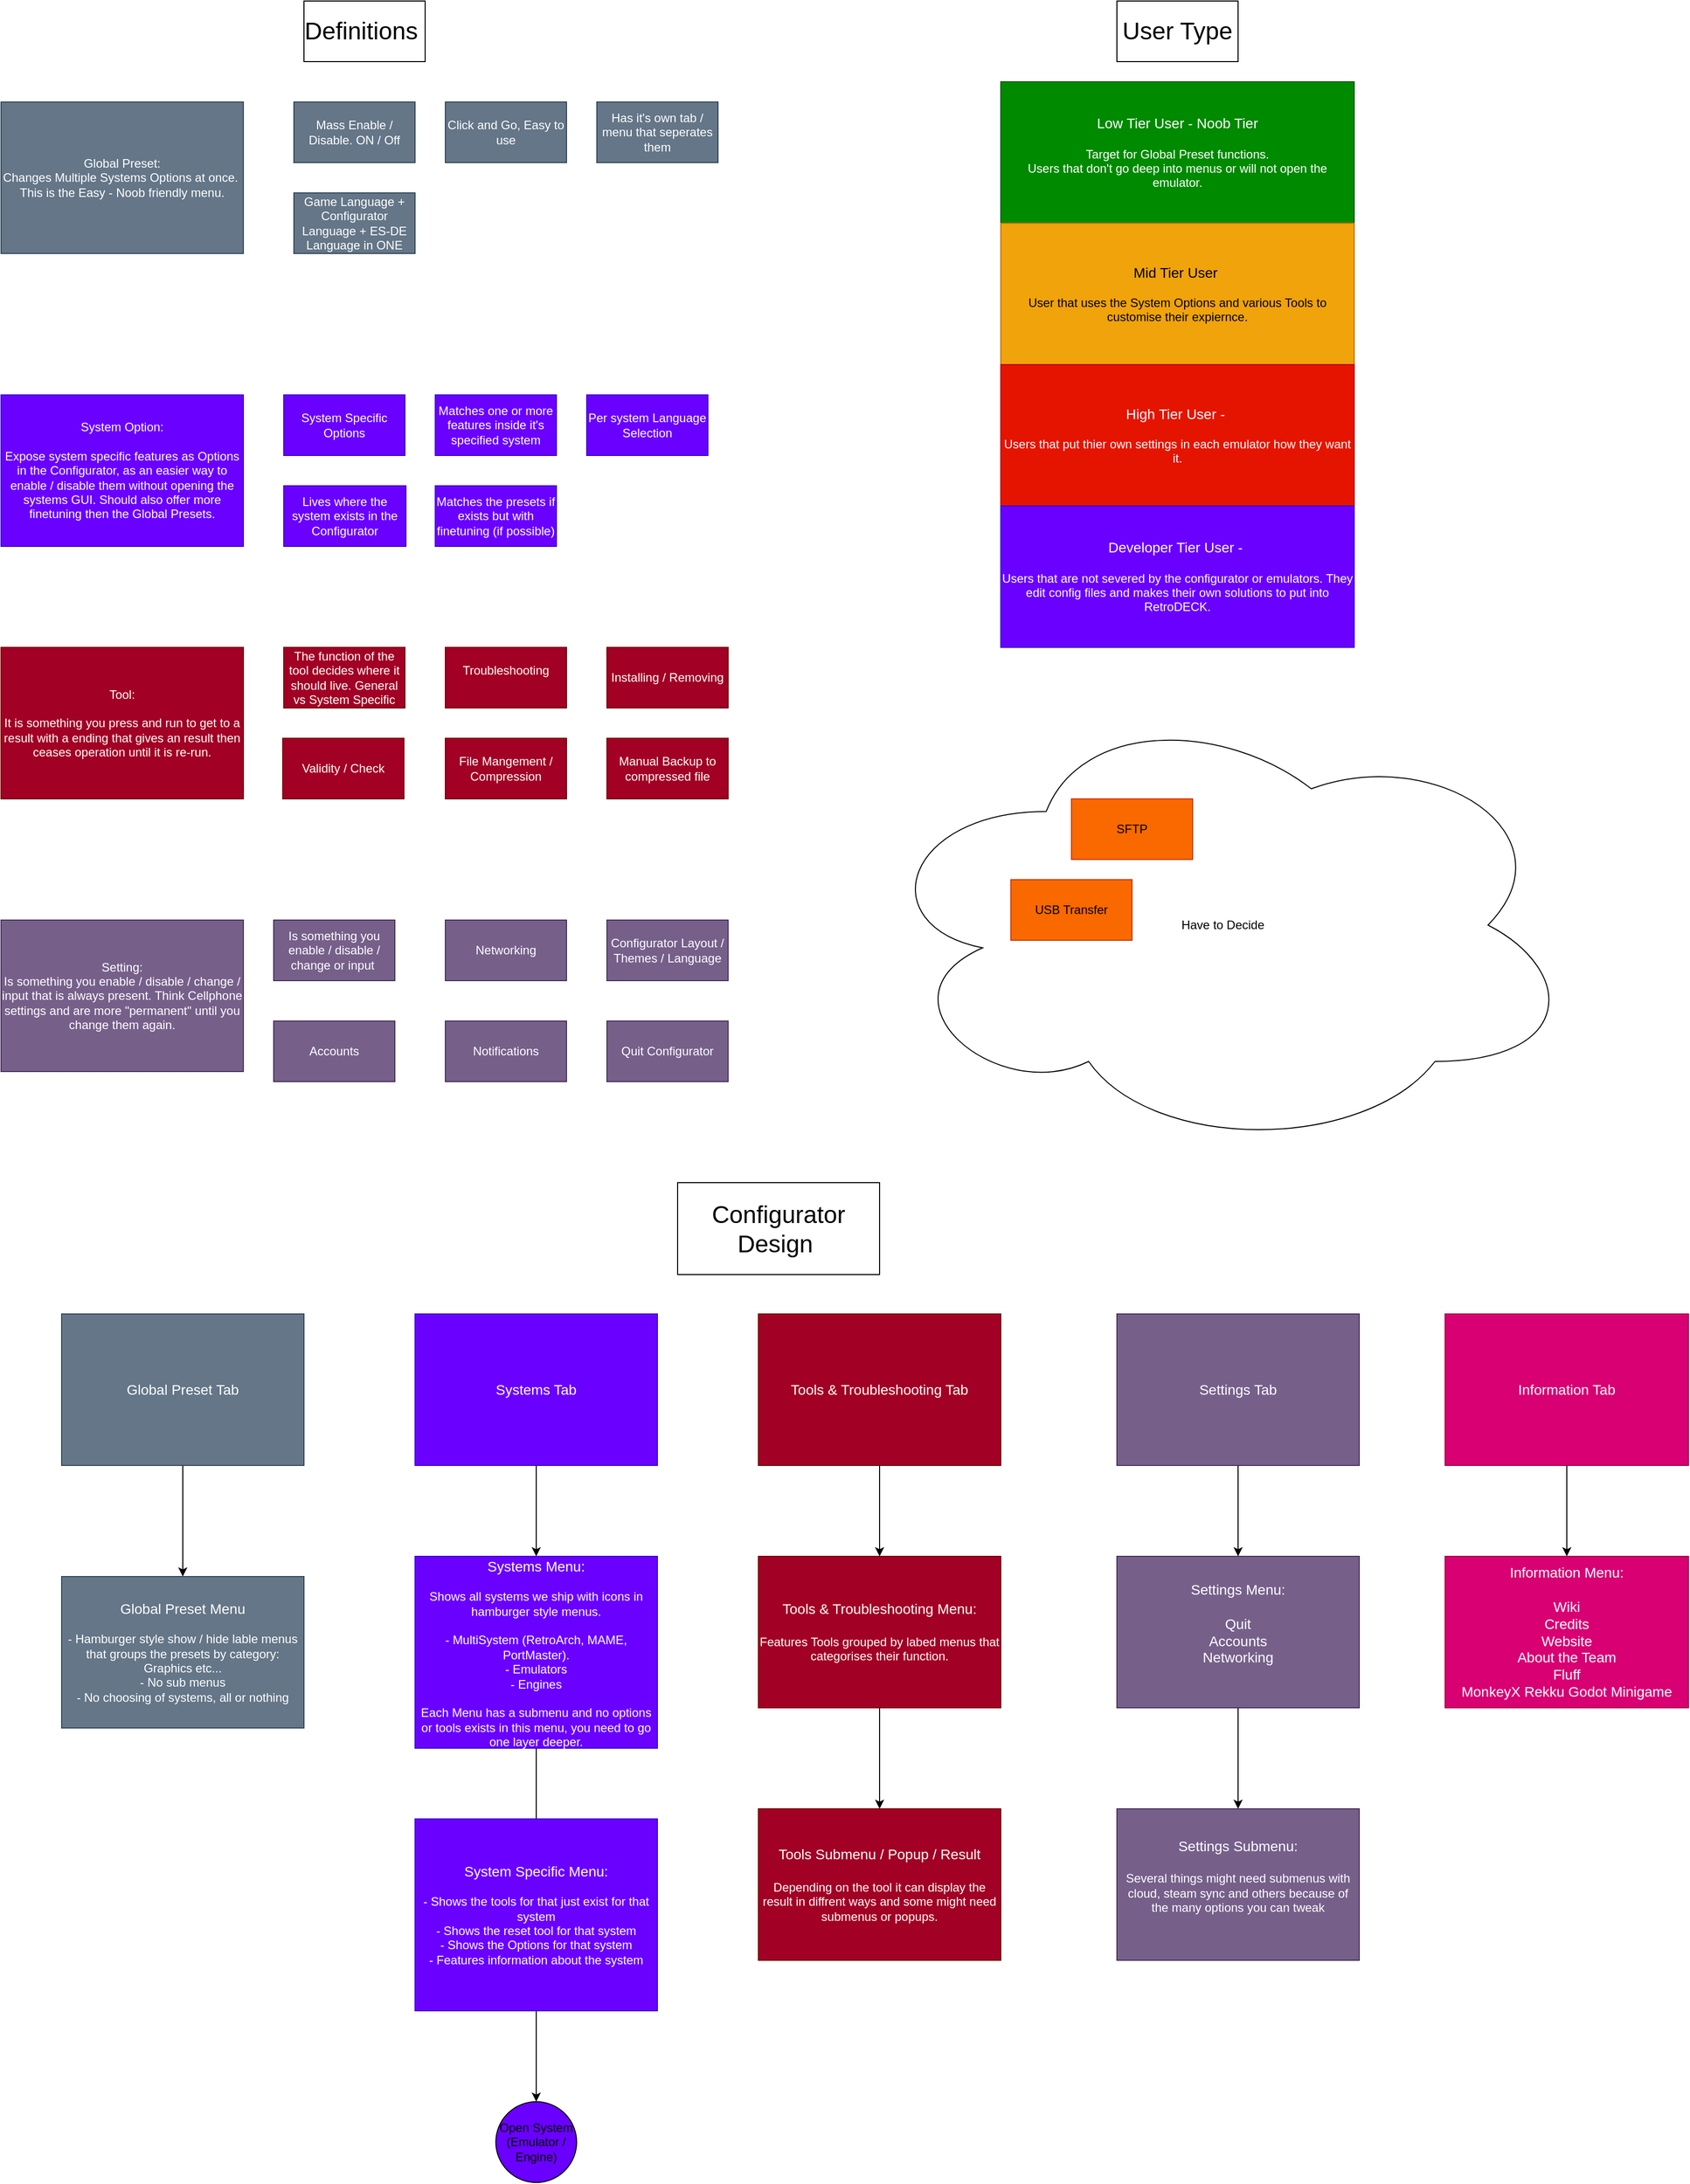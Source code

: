<mxfile version="24.6.4" type="device">
  <diagram name="Sida-1" id="gSIfw9zQXfcrWEp0lnWM">
    <mxGraphModel dx="1917" dy="1091" grid="1" gridSize="10" guides="1" tooltips="1" connect="1" arrows="1" fold="1" page="1" pageScale="1" pageWidth="827" pageHeight="1169" math="0" shadow="0">
      <root>
        <mxCell id="0" />
        <mxCell id="1" parent="0" />
        <mxCell id="ixKQAmCTFT261k8UKEWo-1" value="Tool:&lt;div&gt;&lt;div&gt;&lt;br&gt;&lt;/div&gt;&lt;/div&gt;&lt;div&gt;It is something you press and run to get to a result with a ending that gives an result then ceases operation until it is re-run.&lt;br&gt;&lt;/div&gt;" style="rounded=0;whiteSpace=wrap;html=1;fillColor=#a20025;fontColor=#ffffff;strokeColor=#6F0000;" parent="1" vertex="1">
          <mxGeometry x="40" y="650" width="240" height="150" as="geometry" />
        </mxCell>
        <mxCell id="ixKQAmCTFT261k8UKEWo-2" value="Global Preset:&lt;div&gt;Changes Multiple Systems Options at once.&amp;nbsp;&lt;br&gt;This is the Easy - Noob friendly menu.&lt;/div&gt;" style="rounded=0;whiteSpace=wrap;html=1;fillColor=#647687;fontColor=#ffffff;strokeColor=#314354;" parent="1" vertex="1">
          <mxGeometry x="40" y="110" width="240" height="150" as="geometry" />
        </mxCell>
        <mxCell id="ixKQAmCTFT261k8UKEWo-3" value="Setting:&lt;div&gt;&lt;div&gt;Is something you enable / disable / change / input that is always present. Think Cellphone settings and are more &quot;permanent&quot; until you change them again.&lt;br&gt;&lt;/div&gt;&lt;/div&gt;" style="rounded=0;whiteSpace=wrap;html=1;fillColor=#76608a;strokeColor=#432D57;fontColor=#ffffff;" parent="1" vertex="1">
          <mxGeometry x="40" y="920" width="240" height="150" as="geometry" />
        </mxCell>
        <mxCell id="ixKQAmCTFT261k8UKEWo-4" value="&lt;div&gt;&lt;div&gt;System Option:&lt;/div&gt;&lt;/div&gt;&lt;div&gt;&lt;br&gt;&lt;/div&gt;&lt;div&gt;&lt;span style=&quot;font-family: Helvetica, Helvetica_EmbeddedFont, sans-serif; text-align: left;&quot; class=&quot;NormalTextRun Highlight SCXW140304623 BCX2&quot;&gt;E&lt;/span&gt;&lt;span style=&quot;font-family: Helvetica, Helvetica_EmbeddedFont, sans-serif; text-align: left;&quot; class=&quot;NormalTextRun SCXW140304623 BCX2&quot;&gt;xpose system specific features as Options in the Configurator, as&amp;nbsp;&lt;/span&gt;&lt;span style=&quot;font-family: Helvetica, Helvetica_EmbeddedFont, sans-serif; text-align: left;&quot; class=&quot;NormalTextRun ContextualSpellingAndGrammarErrorV2Themed SCXW140304623 BCX2&quot;&gt;an&lt;/span&gt;&lt;span style=&quot;font-family: Helvetica, Helvetica_EmbeddedFont, sans-serif; text-align: left;&quot; class=&quot;NormalTextRun SCXW140304623 BCX2&quot;&gt;&amp;nbsp;easier way to enable / disable them without opening the systems GUI. Should also offer more finetuning then the Global Presets.&lt;/span&gt;&lt;br&gt;&lt;/div&gt;" style="rounded=0;whiteSpace=wrap;html=1;fillColor=#6a00ff;fontColor=#ffffff;strokeColor=#3700CC;" parent="1" vertex="1">
          <mxGeometry x="40" y="400" width="240" height="150" as="geometry" />
        </mxCell>
        <mxCell id="ixKQAmCTFT261k8UKEWo-8" value="Mass Enable / Disable. ON / Off" style="rounded=0;whiteSpace=wrap;html=1;fillColor=#647687;fontColor=#ffffff;strokeColor=#314354;" parent="1" vertex="1">
          <mxGeometry x="330" y="110" width="120" height="60" as="geometry" />
        </mxCell>
        <mxCell id="ixKQAmCTFT261k8UKEWo-9" value="Click and Go, Easy to use" style="rounded=0;whiteSpace=wrap;html=1;fillColor=#647687;fontColor=#ffffff;strokeColor=#314354;" parent="1" vertex="1">
          <mxGeometry x="480" y="110" width="120" height="60" as="geometry" />
        </mxCell>
        <mxCell id="ixKQAmCTFT261k8UKEWo-13" value="Troubleshooting&lt;div&gt;&lt;br&gt;&lt;/div&gt;" style="rounded=0;whiteSpace=wrap;html=1;fillColor=#a20025;fontColor=#ffffff;strokeColor=#6F0000;" parent="1" vertex="1">
          <mxGeometry x="480" y="650" width="120" height="60" as="geometry" />
        </mxCell>
        <mxCell id="ixKQAmCTFT261k8UKEWo-14" value="&lt;div&gt;Installing / Removing&lt;/div&gt;" style="rounded=0;whiteSpace=wrap;html=1;fillColor=#a20025;fontColor=#ffffff;strokeColor=#6F0000;" parent="1" vertex="1">
          <mxGeometry x="640" y="650" width="120" height="60" as="geometry" />
        </mxCell>
        <mxCell id="ixKQAmCTFT261k8UKEWo-15" value="&lt;div&gt;Validity / Check&lt;/div&gt;" style="rounded=0;whiteSpace=wrap;html=1;fillColor=#a20025;fontColor=#ffffff;strokeColor=#6F0000;" parent="1" vertex="1">
          <mxGeometry x="319" y="740" width="120" height="60" as="geometry" />
        </mxCell>
        <mxCell id="ixKQAmCTFT261k8UKEWo-16" value="&lt;div&gt;Configurator Layout / Themes / Language&lt;/div&gt;" style="rounded=0;whiteSpace=wrap;html=1;fillColor=#76608a;strokeColor=#432D57;fontColor=#ffffff;" parent="1" vertex="1">
          <mxGeometry x="640" y="920" width="120" height="60" as="geometry" />
        </mxCell>
        <mxCell id="ixKQAmCTFT261k8UKEWo-17" value="&lt;div&gt;Accounts&lt;/div&gt;" style="rounded=0;whiteSpace=wrap;html=1;fillColor=#76608a;strokeColor=#432D57;fontColor=#ffffff;" parent="1" vertex="1">
          <mxGeometry x="310" y="1020" width="120" height="60" as="geometry" />
        </mxCell>
        <mxCell id="ixKQAmCTFT261k8UKEWo-18" value="&lt;div&gt;Networking&lt;/div&gt;" style="rounded=0;whiteSpace=wrap;html=1;fillColor=#76608a;strokeColor=#432D57;fontColor=#ffffff;" parent="1" vertex="1">
          <mxGeometry x="480" y="920" width="120" height="60" as="geometry" />
        </mxCell>
        <mxCell id="ixKQAmCTFT261k8UKEWo-19" value="Has it&#39;s own tab / menu that seperates them" style="rounded=0;whiteSpace=wrap;html=1;fillColor=#647687;fontColor=#ffffff;strokeColor=#314354;" parent="1" vertex="1">
          <mxGeometry x="630" y="110" width="120" height="60" as="geometry" />
        </mxCell>
        <mxCell id="ixKQAmCTFT261k8UKEWo-20" value="The function of the tool decides where it should live. General vs System Specific" style="rounded=0;whiteSpace=wrap;html=1;fillColor=#a20025;fontColor=#ffffff;strokeColor=#6F0000;" parent="1" vertex="1">
          <mxGeometry x="320" y="650" width="120" height="60" as="geometry" />
        </mxCell>
        <mxCell id="ixKQAmCTFT261k8UKEWo-21" value="Matches the presets if exists but with finetuning (if possible)" style="rounded=0;whiteSpace=wrap;html=1;fillColor=#6a00ff;fontColor=#ffffff;strokeColor=#3700CC;" parent="1" vertex="1">
          <mxGeometry x="470" y="490" width="120" height="60" as="geometry" />
        </mxCell>
        <mxCell id="ixKQAmCTFT261k8UKEWo-22" value="Lives where the system exists in the Configurator" style="rounded=0;whiteSpace=wrap;html=1;fillColor=#6a00ff;fontColor=#ffffff;strokeColor=#3700CC;" parent="1" vertex="1">
          <mxGeometry x="320" y="490" width="121" height="60" as="geometry" />
        </mxCell>
        <mxCell id="ixKQAmCTFT261k8UKEWo-23" value="System Specific Options" style="rounded=0;whiteSpace=wrap;html=1;fillColor=#6a00ff;fontColor=#ffffff;strokeColor=#3700CC;" parent="1" vertex="1">
          <mxGeometry x="320" y="400" width="120" height="60" as="geometry" />
        </mxCell>
        <mxCell id="ixKQAmCTFT261k8UKEWo-24" value="&lt;div&gt;File Mangement / Compression&lt;/div&gt;" style="rounded=0;whiteSpace=wrap;html=1;fillColor=#a20025;fontColor=#ffffff;strokeColor=#6F0000;" parent="1" vertex="1">
          <mxGeometry x="480" y="740" width="120" height="60" as="geometry" />
        </mxCell>
        <mxCell id="ixKQAmCTFT261k8UKEWo-25" value="Notifications" style="rounded=0;whiteSpace=wrap;html=1;fillColor=#76608a;strokeColor=#432D57;fontColor=#ffffff;" parent="1" vertex="1">
          <mxGeometry x="480" y="1020" width="120" height="60" as="geometry" />
        </mxCell>
        <mxCell id="ixKQAmCTFT261k8UKEWo-28" value="&lt;div&gt;Is something you enable / disable / change or input&amp;nbsp;&lt;/div&gt;" style="rounded=0;whiteSpace=wrap;html=1;fillColor=#76608a;strokeColor=#432D57;fontColor=#ffffff;" parent="1" vertex="1">
          <mxGeometry x="310" y="920" width="120" height="60" as="geometry" />
        </mxCell>
        <mxCell id="ixKQAmCTFT261k8UKEWo-33" value="Manual Backup to compressed file" style="rounded=0;whiteSpace=wrap;html=1;fillColor=#a20025;fontColor=#ffffff;strokeColor=#6F0000;" parent="1" vertex="1">
          <mxGeometry x="640" y="740" width="120" height="60" as="geometry" />
        </mxCell>
        <mxCell id="ixKQAmCTFT261k8UKEWo-37" value="Matches one or more features inside it&#39;s specified system" style="rounded=0;whiteSpace=wrap;html=1;fillColor=#6a00ff;fontColor=#ffffff;strokeColor=#3700CC;" parent="1" vertex="1">
          <mxGeometry x="470" y="400" width="120" height="60" as="geometry" />
        </mxCell>
        <mxCell id="OeQAsLI4CRxNG_kXlPez-3" value="&lt;font style=&quot;font-size: 14px;&quot;&gt;Low Tier User - Noob Tier&lt;/font&gt;&lt;div&gt;&lt;br&gt;&lt;/div&gt;&lt;div&gt;Target for Global Preset functions.&lt;br&gt;Users that don&#39;t go deep into menus or will not open the emulator.&lt;/div&gt;" style="rounded=0;whiteSpace=wrap;html=1;fillColor=#008a00;fontColor=#ffffff;strokeColor=#005700;" vertex="1" parent="1">
          <mxGeometry x="1030" y="90" width="350" height="140" as="geometry" />
        </mxCell>
        <mxCell id="OeQAsLI4CRxNG_kXlPez-4" value="&lt;div&gt;&lt;font style=&quot;font-size: 14px;&quot;&gt;Mid Tier User&amp;nbsp;&lt;/font&gt;&lt;div&gt;&lt;br style=&quot;color: rgb(255, 255, 255);&quot;&gt;&lt;/div&gt;&lt;/div&gt;&lt;div&gt;User that uses the System Options and various Tools to customise their expiernce.&lt;/div&gt;" style="rounded=0;whiteSpace=wrap;html=1;fillColor=#f0a30a;fontColor=#000000;strokeColor=#BD7000;" vertex="1" parent="1">
          <mxGeometry x="1030" y="230" width="350" height="140" as="geometry" />
        </mxCell>
        <mxCell id="OeQAsLI4CRxNG_kXlPez-5" value="&lt;font style=&quot;font-size: 14px;&quot;&gt;High Tier User -&amp;nbsp;&lt;/font&gt;&lt;div&gt;&lt;br&gt;&lt;div&gt;Users that put thier own settings in each emulator how they want it.&lt;/div&gt;&lt;/div&gt;" style="rounded=0;whiteSpace=wrap;html=1;fillColor=#e51400;fontColor=#ffffff;strokeColor=#B20000;" vertex="1" parent="1">
          <mxGeometry x="1030" y="370" width="350" height="140" as="geometry" />
        </mxCell>
        <mxCell id="OeQAsLI4CRxNG_kXlPez-6" value="&lt;font style=&quot;font-size: 14px;&quot;&gt;Developer Tier User -&amp;nbsp;&lt;/font&gt;&lt;div&gt;&lt;br&gt;&lt;div&gt;Users that are not severed by the configurator or emulators. They edit config files and makes their own solutions to put into RetroDECK.&lt;/div&gt;&lt;/div&gt;" style="rounded=0;whiteSpace=wrap;html=1;fillColor=#6a00ff;fontColor=#ffffff;strokeColor=#3700CC;" vertex="1" parent="1">
          <mxGeometry x="1030" y="510" width="350" height="140" as="geometry" />
        </mxCell>
        <mxCell id="OeQAsLI4CRxNG_kXlPez-9" value="&lt;font style=&quot;font-size: 24px;&quot;&gt;Definitions&amp;nbsp;&lt;/font&gt;" style="rounded=0;whiteSpace=wrap;html=1;" vertex="1" parent="1">
          <mxGeometry x="340" y="10" width="120" height="60" as="geometry" />
        </mxCell>
        <mxCell id="OeQAsLI4CRxNG_kXlPez-10" value="&lt;font style=&quot;font-size: 24px;&quot;&gt;User Type&lt;/font&gt;" style="rounded=0;whiteSpace=wrap;html=1;" vertex="1" parent="1">
          <mxGeometry x="1145" y="10" width="120" height="60" as="geometry" />
        </mxCell>
        <mxCell id="OeQAsLI4CRxNG_kXlPez-11" value="&lt;font style=&quot;font-size: 24px;&quot;&gt;Configurator Design&amp;nbsp;&lt;/font&gt;" style="rounded=0;whiteSpace=wrap;html=1;" vertex="1" parent="1">
          <mxGeometry x="710" y="1180" width="200" height="91" as="geometry" />
        </mxCell>
        <mxCell id="OeQAsLI4CRxNG_kXlPez-26" style="edgeStyle=orthogonalEdgeStyle;rounded=0;orthogonalLoop=1;jettySize=auto;html=1;" edge="1" parent="1" source="OeQAsLI4CRxNG_kXlPez-14" target="OeQAsLI4CRxNG_kXlPez-25">
          <mxGeometry relative="1" as="geometry" />
        </mxCell>
        <mxCell id="OeQAsLI4CRxNG_kXlPez-14" value="&lt;font style=&quot;font-size: 14px;&quot;&gt;Global Preset Tab&lt;/font&gt;" style="rounded=0;whiteSpace=wrap;html=1;fillColor=#647687;fontColor=#ffffff;strokeColor=#314354;" vertex="1" parent="1">
          <mxGeometry x="100" y="1310" width="240" height="150" as="geometry" />
        </mxCell>
        <mxCell id="OeQAsLI4CRxNG_kXlPez-20" style="edgeStyle=orthogonalEdgeStyle;rounded=0;orthogonalLoop=1;jettySize=auto;html=1;entryX=0.5;entryY=0;entryDx=0;entryDy=0;" edge="1" parent="1" source="OeQAsLI4CRxNG_kXlPez-16" target="OeQAsLI4CRxNG_kXlPez-18">
          <mxGeometry relative="1" as="geometry" />
        </mxCell>
        <mxCell id="OeQAsLI4CRxNG_kXlPez-16" value="&lt;div&gt;&lt;div&gt;&lt;font style=&quot;font-size: 14px;&quot;&gt;Systems Tab&lt;/font&gt;&lt;/div&gt;&lt;/div&gt;" style="rounded=0;whiteSpace=wrap;html=1;fillColor=#6a00ff;fontColor=#ffffff;strokeColor=#3700CC;" vertex="1" parent="1">
          <mxGeometry x="450" y="1310" width="240" height="150" as="geometry" />
        </mxCell>
        <mxCell id="OeQAsLI4CRxNG_kXlPez-21" style="edgeStyle=orthogonalEdgeStyle;rounded=0;orthogonalLoop=1;jettySize=auto;html=1;" edge="1" parent="1" source="OeQAsLI4CRxNG_kXlPez-18">
          <mxGeometry relative="1" as="geometry">
            <mxPoint x="570.0" y="1850" as="targetPoint" />
          </mxGeometry>
        </mxCell>
        <mxCell id="OeQAsLI4CRxNG_kXlPez-18" value="&lt;div&gt;&lt;div&gt;&lt;font style=&quot;font-size: 14px;&quot;&gt;&lt;br&gt;&lt;/font&gt;&lt;/div&gt;&lt;div&gt;&lt;font style=&quot;font-size: 14px;&quot;&gt;Systems Menu:&lt;/font&gt;&lt;/div&gt;&lt;/div&gt;&lt;div&gt;&lt;br&gt;Shows all systems we ship with icons in hamburger style menus.&lt;/div&gt;&lt;div&gt;&lt;br&gt;&lt;/div&gt;&lt;div&gt;- MultiSystem (RetroArch, MAME, PortMaster).&lt;/div&gt;&lt;div&gt;- Emulators&lt;/div&gt;&lt;div&gt;- Engines&lt;/div&gt;&lt;div&gt;&lt;br&gt;&lt;/div&gt;&lt;div&gt;Each Menu has a submenu and no options or tools exists in this menu, you need to go one layer deeper.&lt;/div&gt;&lt;div&gt;&lt;br&gt;&lt;/div&gt;" style="rounded=0;whiteSpace=wrap;html=1;fillColor=#6a00ff;fontColor=#ffffff;strokeColor=#3700CC;" vertex="1" parent="1">
          <mxGeometry x="450" y="1550" width="240" height="190" as="geometry" />
        </mxCell>
        <mxCell id="OeQAsLI4CRxNG_kXlPez-44" style="edgeStyle=orthogonalEdgeStyle;rounded=0;orthogonalLoop=1;jettySize=auto;html=1;" edge="1" parent="1" source="OeQAsLI4CRxNG_kXlPez-22" target="OeQAsLI4CRxNG_kXlPez-43">
          <mxGeometry relative="1" as="geometry" />
        </mxCell>
        <mxCell id="OeQAsLI4CRxNG_kXlPez-22" value="&lt;div&gt;&lt;div&gt;&lt;font style=&quot;font-size: 14px;&quot;&gt;System Specific Menu:&lt;/font&gt;&lt;/div&gt;&lt;/div&gt;&lt;div&gt;&lt;br&gt;&lt;/div&gt;&lt;div&gt;- Shows the tools for that just exist for that system&lt;/div&gt;&lt;div&gt;- Shows the reset tool for that system&lt;/div&gt;&lt;div&gt;- Shows the Options for that system&lt;/div&gt;&lt;div&gt;- Features information about the system&lt;/div&gt;" style="rounded=0;whiteSpace=wrap;html=1;fillColor=#6a00ff;fontColor=#ffffff;strokeColor=#3700CC;" vertex="1" parent="1">
          <mxGeometry x="450" y="1810" width="240" height="190" as="geometry" />
        </mxCell>
        <mxCell id="OeQAsLI4CRxNG_kXlPez-34" style="edgeStyle=orthogonalEdgeStyle;rounded=0;orthogonalLoop=1;jettySize=auto;html=1;entryX=0.5;entryY=0;entryDx=0;entryDy=0;" edge="1" parent="1" source="OeQAsLI4CRxNG_kXlPez-24" target="OeQAsLI4CRxNG_kXlPez-29">
          <mxGeometry relative="1" as="geometry" />
        </mxCell>
        <mxCell id="OeQAsLI4CRxNG_kXlPez-24" value="&lt;div&gt;&lt;font style=&quot;font-size: 14px;&quot;&gt;Tools &amp;amp; Troubleshooting Tab&lt;/font&gt;&lt;/div&gt;" style="rounded=0;whiteSpace=wrap;html=1;fillColor=#a20025;fontColor=#ffffff;strokeColor=#6F0000;" vertex="1" parent="1">
          <mxGeometry x="790" y="1310" width="240" height="150" as="geometry" />
        </mxCell>
        <mxCell id="OeQAsLI4CRxNG_kXlPez-25" value="&lt;font style=&quot;font-size: 14px;&quot;&gt;Global Preset Menu&lt;/font&gt;&lt;div&gt;&lt;br&gt;&lt;/div&gt;&lt;div&gt;- Hamburger style show / hide lable menus that groups the presets by category: Graphics etc...&lt;/div&gt;&lt;div&gt;- No sub menus&lt;/div&gt;&lt;div&gt;- No choosing of systems, all or nothing&lt;/div&gt;" style="rounded=0;whiteSpace=wrap;html=1;fillColor=#647687;fontColor=#ffffff;strokeColor=#314354;" vertex="1" parent="1">
          <mxGeometry x="100" y="1570" width="240" height="150" as="geometry" />
        </mxCell>
        <mxCell id="OeQAsLI4CRxNG_kXlPez-32" style="edgeStyle=orthogonalEdgeStyle;rounded=0;orthogonalLoop=1;jettySize=auto;html=1;entryX=0.5;entryY=0;entryDx=0;entryDy=0;" edge="1" parent="1" source="OeQAsLI4CRxNG_kXlPez-29" target="OeQAsLI4CRxNG_kXlPez-31">
          <mxGeometry relative="1" as="geometry" />
        </mxCell>
        <mxCell id="OeQAsLI4CRxNG_kXlPez-29" value="&lt;div&gt;&lt;font style=&quot;font-size: 14px;&quot;&gt;Tools &amp;amp; Troubleshooting Menu:&lt;/font&gt;&lt;/div&gt;&lt;div&gt;&lt;font style=&quot;font-size: 14px;&quot;&gt;&lt;br&gt;&lt;/font&gt;&lt;/div&gt;&lt;div&gt;&lt;font style=&quot;font-size: 12px;&quot;&gt;Features Tools grouped by labed menus that categorises their function.&lt;/font&gt;&lt;/div&gt;" style="rounded=0;whiteSpace=wrap;html=1;fillColor=#a20025;fontColor=#ffffff;strokeColor=#6F0000;" vertex="1" parent="1">
          <mxGeometry x="790" y="1550" width="240" height="150" as="geometry" />
        </mxCell>
        <mxCell id="OeQAsLI4CRxNG_kXlPez-31" value="&lt;div&gt;&lt;span style=&quot;font-size: 14px;&quot;&gt;Tools Submenu / Popup / Result&lt;/span&gt;&lt;/div&gt;&lt;div&gt;&lt;span style=&quot;font-size: 14px;&quot;&gt;&lt;br&gt;&lt;/span&gt;&lt;/div&gt;&lt;div&gt;Depending on the tool it can display the result in diffrent ways and some might need submenus or popups.&lt;/div&gt;" style="rounded=0;whiteSpace=wrap;html=1;fillColor=#a20025;fontColor=#ffffff;strokeColor=#6F0000;" vertex="1" parent="1">
          <mxGeometry x="790" y="1800" width="240" height="150" as="geometry" />
        </mxCell>
        <mxCell id="OeQAsLI4CRxNG_kXlPez-45" style="edgeStyle=orthogonalEdgeStyle;rounded=0;orthogonalLoop=1;jettySize=auto;html=1;" edge="1" parent="1" source="OeQAsLI4CRxNG_kXlPez-36" target="OeQAsLI4CRxNG_kXlPez-42">
          <mxGeometry relative="1" as="geometry" />
        </mxCell>
        <mxCell id="OeQAsLI4CRxNG_kXlPez-36" value="&lt;div&gt;&lt;div&gt;&lt;font style=&quot;font-size: 14px;&quot;&gt;Settings Tab&lt;/font&gt;&lt;/div&gt;&lt;/div&gt;" style="rounded=0;whiteSpace=wrap;html=1;fillColor=#76608a;strokeColor=#432D57;fontColor=#ffffff;" vertex="1" parent="1">
          <mxGeometry x="1145" y="1310" width="240" height="150" as="geometry" />
        </mxCell>
        <mxCell id="OeQAsLI4CRxNG_kXlPez-37" value="&lt;div&gt;Quit Configurator&lt;/div&gt;" style="rounded=0;whiteSpace=wrap;html=1;fillColor=#76608a;strokeColor=#432D57;fontColor=#ffffff;" vertex="1" parent="1">
          <mxGeometry x="640" y="1020" width="120" height="60" as="geometry" />
        </mxCell>
        <mxCell id="OeQAsLI4CRxNG_kXlPez-41" style="edgeStyle=orthogonalEdgeStyle;rounded=0;orthogonalLoop=1;jettySize=auto;html=1;" edge="1" parent="1" source="OeQAsLI4CRxNG_kXlPez-39" target="OeQAsLI4CRxNG_kXlPez-40">
          <mxGeometry relative="1" as="geometry" />
        </mxCell>
        <mxCell id="OeQAsLI4CRxNG_kXlPez-39" value="&lt;div&gt;&lt;div&gt;&lt;font style=&quot;font-size: 14px;&quot;&gt;Information Tab&lt;/font&gt;&lt;/div&gt;&lt;/div&gt;" style="rounded=0;whiteSpace=wrap;html=1;fillColor=#d80073;strokeColor=#A50040;fontColor=#ffffff;" vertex="1" parent="1">
          <mxGeometry x="1470" y="1310" width="241" height="150" as="geometry" />
        </mxCell>
        <mxCell id="OeQAsLI4CRxNG_kXlPez-40" value="&lt;div&gt;&lt;div&gt;&lt;font style=&quot;font-size: 14px;&quot;&gt;Information Menu:&lt;/font&gt;&lt;/div&gt;&lt;/div&gt;&lt;div&gt;&lt;font style=&quot;font-size: 14px;&quot;&gt;&lt;br&gt;&lt;/font&gt;&lt;/div&gt;&lt;div&gt;&lt;span style=&quot;font-size: 14px;&quot;&gt;Wiki&lt;/span&gt;&lt;/div&gt;&lt;div&gt;&lt;span style=&quot;font-size: 14px;&quot;&gt;Credits&lt;/span&gt;&lt;/div&gt;&lt;div&gt;&lt;span style=&quot;font-size: 14px;&quot;&gt;Website&lt;/span&gt;&lt;/div&gt;&lt;div&gt;&lt;span style=&quot;font-size: 14px;&quot;&gt;About the Team&lt;/span&gt;&lt;/div&gt;&lt;div&gt;&lt;span style=&quot;font-size: 14px;&quot;&gt;Fluff&lt;/span&gt;&lt;/div&gt;&lt;div&gt;&lt;span style=&quot;font-size: 14px;&quot;&gt;MonkeyX Rekku Godot Minigame&lt;/span&gt;&lt;/div&gt;" style="rounded=0;whiteSpace=wrap;html=1;fillColor=#d80073;strokeColor=#A50040;fontColor=#ffffff;" vertex="1" parent="1">
          <mxGeometry x="1470" y="1550" width="241" height="150" as="geometry" />
        </mxCell>
        <mxCell id="OeQAsLI4CRxNG_kXlPez-55" style="edgeStyle=orthogonalEdgeStyle;rounded=0;orthogonalLoop=1;jettySize=auto;html=1;entryX=0.5;entryY=0;entryDx=0;entryDy=0;" edge="1" parent="1" source="OeQAsLI4CRxNG_kXlPez-42" target="OeQAsLI4CRxNG_kXlPez-53">
          <mxGeometry relative="1" as="geometry" />
        </mxCell>
        <mxCell id="OeQAsLI4CRxNG_kXlPez-42" value="&lt;div&gt;&lt;div&gt;&lt;font style=&quot;font-size: 14px;&quot;&gt;Settings Menu:&lt;/font&gt;&lt;/div&gt;&lt;/div&gt;&lt;div&gt;&lt;font style=&quot;font-size: 14px;&quot;&gt;&lt;br&gt;&lt;/font&gt;&lt;/div&gt;&lt;div&gt;&lt;font style=&quot;font-size: 14px;&quot;&gt;Quit&lt;/font&gt;&lt;/div&gt;&lt;div&gt;&lt;font style=&quot;font-size: 14px;&quot;&gt;Accounts&lt;/font&gt;&lt;/div&gt;&lt;div&gt;&lt;font style=&quot;font-size: 14px;&quot;&gt;Networking&lt;/font&gt;&lt;/div&gt;&lt;div&gt;&lt;font style=&quot;font-size: 14px;&quot;&gt;&lt;br&gt;&lt;/font&gt;&lt;/div&gt;" style="rounded=0;whiteSpace=wrap;html=1;fillColor=#76608a;strokeColor=#432D57;fontColor=#ffffff;" vertex="1" parent="1">
          <mxGeometry x="1145" y="1550" width="240" height="150" as="geometry" />
        </mxCell>
        <mxCell id="OeQAsLI4CRxNG_kXlPez-43" value="Open System (Emulator / Engine)" style="ellipse;whiteSpace=wrap;html=1;aspect=fixed;fillColor=#6A00FF;" vertex="1" parent="1">
          <mxGeometry x="530" y="2090" width="80" height="80" as="geometry" />
        </mxCell>
        <mxCell id="OeQAsLI4CRxNG_kXlPez-46" value="Game Language + Configurator Language + ES-DE Language in ONE" style="rounded=0;whiteSpace=wrap;html=1;fillColor=#647687;fontColor=#ffffff;strokeColor=#314354;" vertex="1" parent="1">
          <mxGeometry x="330" y="200" width="120" height="60" as="geometry" />
        </mxCell>
        <mxCell id="OeQAsLI4CRxNG_kXlPez-47" value="Have to Decide" style="ellipse;shape=cloud;whiteSpace=wrap;html=1;fillColor=none;" vertex="1" parent="1">
          <mxGeometry x="900" y="700" width="700" height="450" as="geometry" />
        </mxCell>
        <mxCell id="OeQAsLI4CRxNG_kXlPez-48" value="&lt;div&gt;SFTP&lt;/div&gt;" style="rounded=0;whiteSpace=wrap;html=1;fillColor=#fa6800;strokeColor=#C73500;fontColor=#000000;" vertex="1" parent="1">
          <mxGeometry x="1100" y="800" width="120" height="60" as="geometry" />
        </mxCell>
        <mxCell id="OeQAsLI4CRxNG_kXlPez-49" value="&lt;div&gt;USB Transfer&lt;/div&gt;" style="rounded=0;whiteSpace=wrap;html=1;fillColor=#fa6800;strokeColor=#C73500;fontColor=#000000;" vertex="1" parent="1">
          <mxGeometry x="1040" y="880" width="120" height="60" as="geometry" />
        </mxCell>
        <mxCell id="OeQAsLI4CRxNG_kXlPez-51" value="Per system Language Selection" style="rounded=0;whiteSpace=wrap;html=1;fillColor=#6a00ff;fontColor=#ffffff;strokeColor=#3700CC;" vertex="1" parent="1">
          <mxGeometry x="620" y="400" width="120" height="60" as="geometry" />
        </mxCell>
        <mxCell id="OeQAsLI4CRxNG_kXlPez-53" value="&lt;div&gt;&lt;div&gt;&lt;font style=&quot;font-size: 14px;&quot;&gt;Settings Submenu:&lt;/font&gt;&lt;/div&gt;&lt;/div&gt;&lt;div&gt;&lt;font style=&quot;font-size: 14px;&quot;&gt;&lt;br&gt;&lt;/font&gt;&lt;/div&gt;&lt;div&gt;&lt;font style=&quot;font-size: 12px;&quot;&gt;Several things might need submenus with cloud, steam sync and others because of the many options you can tweak&lt;/font&gt;&lt;/div&gt;&lt;div&gt;&lt;font style=&quot;font-size: 14px;&quot;&gt;&lt;br&gt;&lt;/font&gt;&lt;/div&gt;" style="rounded=0;whiteSpace=wrap;html=1;fillColor=#76608a;strokeColor=#432D57;fontColor=#ffffff;" vertex="1" parent="1">
          <mxGeometry x="1145" y="1800" width="240" height="150" as="geometry" />
        </mxCell>
      </root>
    </mxGraphModel>
  </diagram>
</mxfile>
